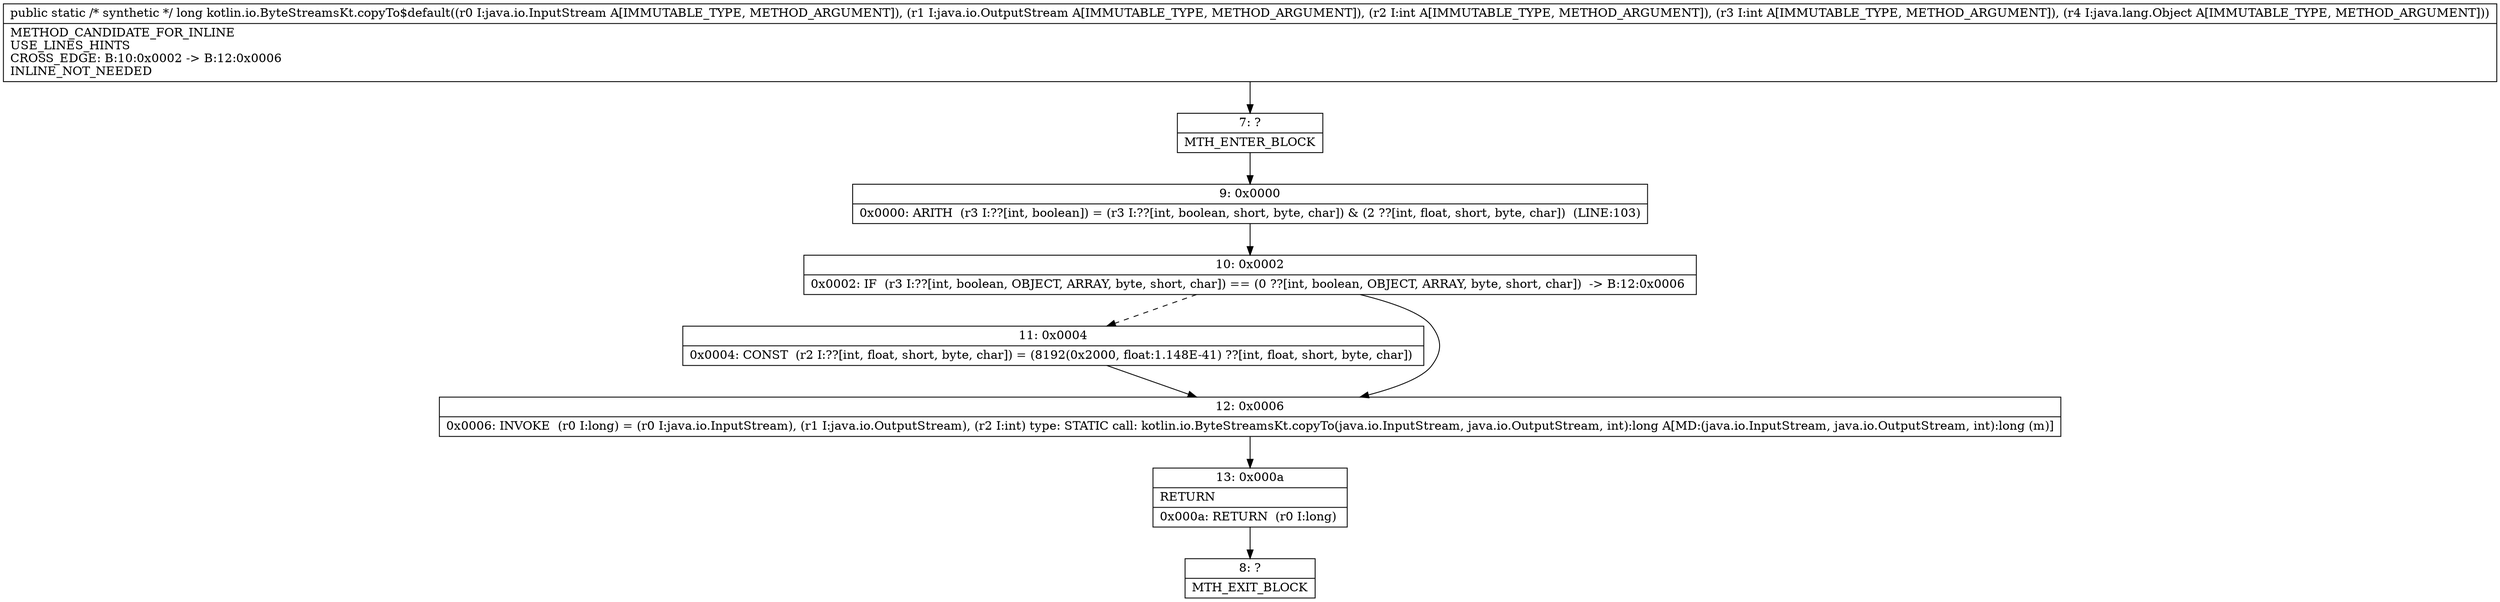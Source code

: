 digraph "CFG forkotlin.io.ByteStreamsKt.copyTo$default(Ljava\/io\/InputStream;Ljava\/io\/OutputStream;IILjava\/lang\/Object;)J" {
Node_7 [shape=record,label="{7\:\ ?|MTH_ENTER_BLOCK\l}"];
Node_9 [shape=record,label="{9\:\ 0x0000|0x0000: ARITH  (r3 I:??[int, boolean]) = (r3 I:??[int, boolean, short, byte, char]) & (2 ??[int, float, short, byte, char])  (LINE:103)\l}"];
Node_10 [shape=record,label="{10\:\ 0x0002|0x0002: IF  (r3 I:??[int, boolean, OBJECT, ARRAY, byte, short, char]) == (0 ??[int, boolean, OBJECT, ARRAY, byte, short, char])  \-\> B:12:0x0006 \l}"];
Node_11 [shape=record,label="{11\:\ 0x0004|0x0004: CONST  (r2 I:??[int, float, short, byte, char]) = (8192(0x2000, float:1.148E\-41) ??[int, float, short, byte, char]) \l}"];
Node_12 [shape=record,label="{12\:\ 0x0006|0x0006: INVOKE  (r0 I:long) = (r0 I:java.io.InputStream), (r1 I:java.io.OutputStream), (r2 I:int) type: STATIC call: kotlin.io.ByteStreamsKt.copyTo(java.io.InputStream, java.io.OutputStream, int):long A[MD:(java.io.InputStream, java.io.OutputStream, int):long (m)]\l}"];
Node_13 [shape=record,label="{13\:\ 0x000a|RETURN\l|0x000a: RETURN  (r0 I:long) \l}"];
Node_8 [shape=record,label="{8\:\ ?|MTH_EXIT_BLOCK\l}"];
MethodNode[shape=record,label="{public static \/* synthetic *\/ long kotlin.io.ByteStreamsKt.copyTo$default((r0 I:java.io.InputStream A[IMMUTABLE_TYPE, METHOD_ARGUMENT]), (r1 I:java.io.OutputStream A[IMMUTABLE_TYPE, METHOD_ARGUMENT]), (r2 I:int A[IMMUTABLE_TYPE, METHOD_ARGUMENT]), (r3 I:int A[IMMUTABLE_TYPE, METHOD_ARGUMENT]), (r4 I:java.lang.Object A[IMMUTABLE_TYPE, METHOD_ARGUMENT]))  | METHOD_CANDIDATE_FOR_INLINE\lUSE_LINES_HINTS\lCROSS_EDGE: B:10:0x0002 \-\> B:12:0x0006\lINLINE_NOT_NEEDED\l}"];
MethodNode -> Node_7;Node_7 -> Node_9;
Node_9 -> Node_10;
Node_10 -> Node_11[style=dashed];
Node_10 -> Node_12;
Node_11 -> Node_12;
Node_12 -> Node_13;
Node_13 -> Node_8;
}


